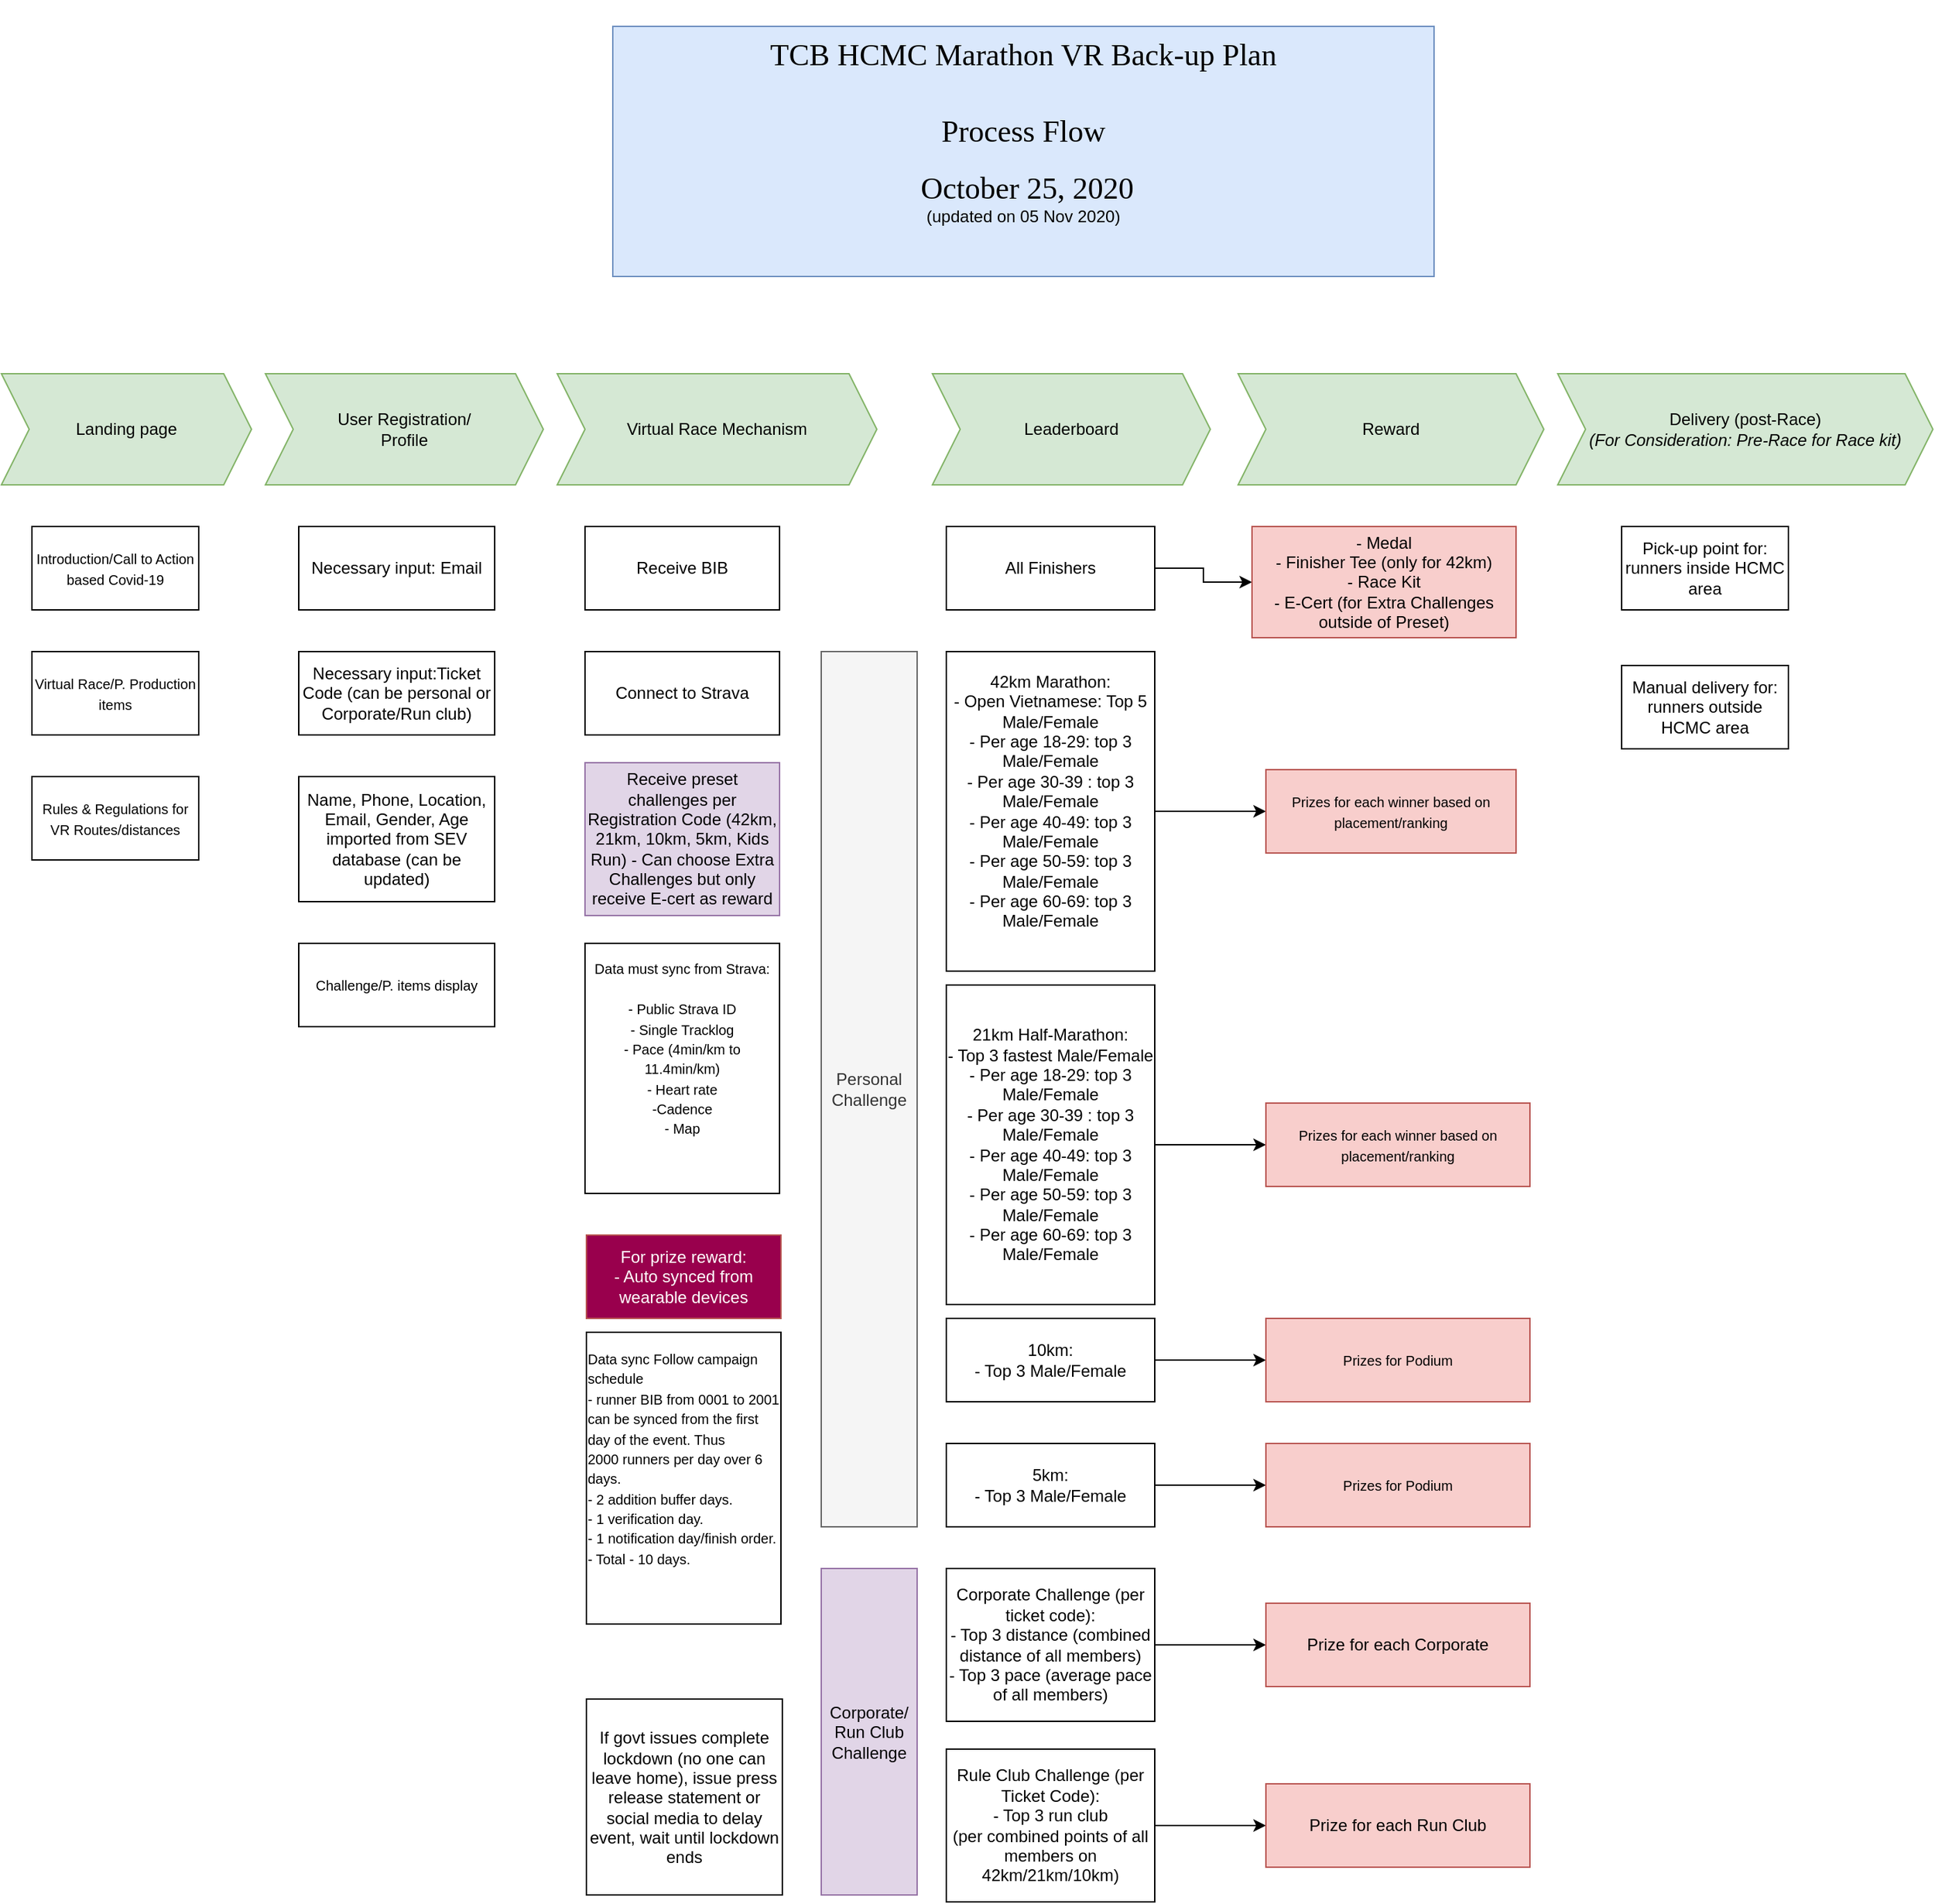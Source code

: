 <mxfile version="13.9.1" type="github">
  <diagram id="C5RBs43oDa-KdzZeNtuy" name="SEV VR ">
    <mxGraphModel dx="1038" dy="615" grid="1" gridSize="10" guides="1" tooltips="1" connect="1" arrows="1" fold="1" page="1" pageScale="1" pageWidth="827" pageHeight="1169" math="0" shadow="0">
      <root>
        <mxCell id="WIyWlLk6GJQsqaUBKTNV-0" />
        <mxCell id="WIyWlLk6GJQsqaUBKTNV-1" parent="WIyWlLk6GJQsqaUBKTNV-0" />
        <mxCell id="oHbhuXtI6-rKNKKMC2HJ-0" value="&lt;div&gt;&lt;font style=&quot;font-size: 22px ; font-family: &amp;#34;verdana&amp;#34; ; color: #000000 ; direction: ltr ; letter-spacing: 0px ; line-height: 120% ; opacity: 1&quot;&gt;&lt;br&gt;&lt;/font&gt;&lt;/div&gt;&lt;div&gt;&lt;font style=&quot;font-size: 22px ; font-family: &amp;#34;verdana&amp;#34; ; color: #000000 ; direction: ltr ; letter-spacing: 0px ; line-height: 120% ; opacity: 1&quot;&gt;TCB HCMC Marathon VR Back-up Plan &lt;/font&gt;&lt;/div&gt;&lt;div&gt;&lt;br&gt;&lt;/div&gt;&lt;div&gt;&lt;br&gt;&lt;/div&gt;&lt;font style=&quot;font-size: 22px ; font-family: &amp;#34;verdana&amp;#34; ; color: #000000 ; direction: ltr ; letter-spacing: 0px ; line-height: 120% ; opacity: 1&quot;&gt;Process Flow&lt;/font&gt;&lt;font style=&quot;font-size: 22px ; font-family: &amp;#34;helvetica&amp;#34; ; color: #000000 ; direction: ltr ; letter-spacing: 0px ; line-height: 120% ; opacity: 1&quot;&gt;&lt;br&gt;&lt;/font&gt;&lt;font style=&quot;font-size: 10px ; font-family: &amp;#34;helvetica&amp;#34; ; color: #000000 ; direction: ltr ; letter-spacing: 0px ; line-height: 120% ; opacity: 1&quot;&gt;&lt;br&gt;&lt;/font&gt;&lt;div&gt;&lt;font style=&quot;font-size: 22px ; font-family: &amp;#34;verdana&amp;#34; ; color: #000000 ; direction: ltr ; letter-spacing: 0px ; line-height: 120% ; opacity: 1&quot;&gt;&amp;nbsp;October 25, 2020&lt;br&gt;&lt;/font&gt;&lt;/div&gt;&lt;div&gt;(updated on 05 Nov 2020)&lt;br&gt;&lt;/div&gt;&lt;font style=&quot;font-size: 22px ; font-family: &amp;#34;helvetica&amp;#34; ; color: #000000 ; direction: ltr ; letter-spacing: 0px ; line-height: 120% ; opacity: 1&quot;&gt;&lt;br&gt;&lt;/font&gt;&lt;font style=&quot;font-size: 10px ; font-family: &amp;#34;helvetica&amp;#34; ; color: #000000 ; direction: ltr ; letter-spacing: 0px ; line-height: 120% ; opacity: 1&quot;&gt;&lt;br&gt;&lt;br&gt;&lt;/font&gt;" style="rounded=0;whiteSpace=wrap;html=1;fillColor=#dae8fc;strokeColor=#6c8ebf;" parent="WIyWlLk6GJQsqaUBKTNV-1" vertex="1">
          <mxGeometry x="440" y="60" width="591" height="180" as="geometry" />
        </mxCell>
        <mxCell id="oHbhuXtI6-rKNKKMC2HJ-32" value="Landing page" style="shape=step;perimeter=stepPerimeter;whiteSpace=wrap;html=1;fixedSize=1;fillColor=#d5e8d4;strokeColor=#82b366;" parent="WIyWlLk6GJQsqaUBKTNV-1" vertex="1">
          <mxGeometry y="310" width="180" height="80" as="geometry" />
        </mxCell>
        <mxCell id="oHbhuXtI6-rKNKKMC2HJ-33" value="&lt;div&gt;User Registration/&lt;/div&gt;&lt;div&gt;Profile&lt;/div&gt;" style="shape=step;perimeter=stepPerimeter;whiteSpace=wrap;html=1;fixedSize=1;fillColor=#d5e8d4;strokeColor=#82b366;" parent="WIyWlLk6GJQsqaUBKTNV-1" vertex="1">
          <mxGeometry x="190" y="310" width="200" height="80" as="geometry" />
        </mxCell>
        <mxCell id="oHbhuXtI6-rKNKKMC2HJ-34" value="Virtual Race Mechanism" style="shape=step;perimeter=stepPerimeter;whiteSpace=wrap;html=1;fixedSize=1;fillColor=#d5e8d4;strokeColor=#82b366;" parent="WIyWlLk6GJQsqaUBKTNV-1" vertex="1">
          <mxGeometry x="400" y="310" width="230" height="80" as="geometry" />
        </mxCell>
        <mxCell id="oHbhuXtI6-rKNKKMC2HJ-35" value="Reward" style="shape=step;perimeter=stepPerimeter;whiteSpace=wrap;html=1;fixedSize=1;fillColor=#d5e8d4;strokeColor=#82b366;" parent="WIyWlLk6GJQsqaUBKTNV-1" vertex="1">
          <mxGeometry x="890" y="310" width="220" height="80" as="geometry" />
        </mxCell>
        <mxCell id="oHbhuXtI6-rKNKKMC2HJ-37" value="&lt;font style=&quot;font-size: 10px ; font-family: &amp;#34;helvetica&amp;#34; ; color: #000000 ; direction: ltr ; letter-spacing: 0px ; line-height: 120% ; opacity: 1&quot;&gt;Introduction/Call to Action based Covid-19&lt;/font&gt;" style="rounded=0;whiteSpace=wrap;html=1;" parent="WIyWlLk6GJQsqaUBKTNV-1" vertex="1">
          <mxGeometry x="22" y="420" width="120" height="60" as="geometry" />
        </mxCell>
        <mxCell id="oHbhuXtI6-rKNKKMC2HJ-38" value="&lt;font style=&quot;font-size: 10px ; font-family: &amp;#34;helvetica&amp;#34; ; color: #000000 ; direction: ltr ; letter-spacing: 0px ; line-height: 120% ; opacity: 1&quot;&gt;Rules &amp;amp; Regulations for VR Routes/distances&lt;/font&gt;" style="rounded=0;whiteSpace=wrap;html=1;" parent="WIyWlLk6GJQsqaUBKTNV-1" vertex="1">
          <mxGeometry x="22" y="600" width="120" height="60" as="geometry" />
        </mxCell>
        <mxCell id="oHbhuXtI6-rKNKKMC2HJ-39" value="&lt;font style=&quot;font-size: 10px ; font-family: &amp;#34;helvetica&amp;#34; ; color: #000000 ; direction: ltr ; letter-spacing: 0px ; line-height: 120% ; opacity: 1&quot;&gt;Virtual Race/P. Production items&lt;/font&gt;" style="rounded=0;whiteSpace=wrap;html=1;" parent="WIyWlLk6GJQsqaUBKTNV-1" vertex="1">
          <mxGeometry x="22" y="510" width="120" height="60" as="geometry" />
        </mxCell>
        <mxCell id="oHbhuXtI6-rKNKKMC2HJ-40" value="Necessary input:Ticket Code (can be personal or Corporate/Run club)" style="whiteSpace=wrap;html=1;" parent="WIyWlLk6GJQsqaUBKTNV-1" vertex="1">
          <mxGeometry x="214" y="510" width="141" height="60" as="geometry" />
        </mxCell>
        <mxCell id="oHbhuXtI6-rKNKKMC2HJ-42" value="Necessary input: Email" style="rounded=0;whiteSpace=wrap;html=1;" parent="WIyWlLk6GJQsqaUBKTNV-1" vertex="1">
          <mxGeometry x="214" y="420" width="141" height="60" as="geometry" />
        </mxCell>
        <mxCell id="oHbhuXtI6-rKNKKMC2HJ-44" value="Receive BIB" style="rounded=0;whiteSpace=wrap;html=1;" parent="WIyWlLk6GJQsqaUBKTNV-1" vertex="1">
          <mxGeometry x="420" y="420" width="140" height="60" as="geometry" />
        </mxCell>
        <mxCell id="oHbhuXtI6-rKNKKMC2HJ-45" value="&lt;div&gt;Receive preset challenges per Registration Code (42km, 21km, 10km, 5km, Kids Run) - Can choose Extra Challenges but only receive E-cert as reward&lt;br&gt;&lt;/div&gt;" style="rounded=0;whiteSpace=wrap;html=1;fillColor=#e1d5e7;strokeColor=#9673a6;" parent="WIyWlLk6GJQsqaUBKTNV-1" vertex="1">
          <mxGeometry x="420" y="590" width="140" height="110" as="geometry" />
        </mxCell>
        <mxCell id="oHbhuXtI6-rKNKKMC2HJ-46" value="&lt;font style=&quot;font-size: 10px ; font-family: &amp;#34;helvetica&amp;#34; ; color: #000000 ; direction: ltr ; letter-spacing: 0px ; line-height: 120% ; opacity: 1&quot;&gt;Data must sync from Strava: &lt;br&gt;&lt;/font&gt;&lt;font style=&quot;font-size: 10px ; font-family: &amp;#34;helvetica&amp;#34; ; color: #000000 ; direction: ltr ; letter-spacing: 0px ; line-height: 120% ; opacity: 1&quot;&gt;&lt;br&gt;&lt;/font&gt;&lt;font style=&quot;font-size: 10px ; font-family: &amp;#34;helvetica&amp;#34; ; color: #000000 ; direction: ltr ; letter-spacing: 0px ; line-height: 120% ; opacity: 1&quot;&gt;- Public Strava ID&lt;/font&gt;&lt;font style=&quot;font-size: 10px ; font-family: &amp;#34;helvetica&amp;#34; ; color: #000000 ; direction: ltr ; letter-spacing: 0px ; line-height: 120% ; opacity: 1&quot;&gt;&lt;br&gt;&lt;/font&gt;&lt;font style=&quot;font-size: 10px ; font-family: &amp;#34;helvetica&amp;#34; ; color: #000000 ; direction: ltr ; letter-spacing: 0px ; line-height: 120% ; opacity: 1&quot;&gt;- Single Tracklog&lt;/font&gt;&lt;font style=&quot;font-size: 10px ; font-family: &amp;#34;helvetica&amp;#34; ; color: #000000 ; direction: ltr ; letter-spacing: 0px ; line-height: 120% ; opacity: 1&quot;&gt;&lt;br&gt;&lt;/font&gt;&lt;div&gt;&lt;font style=&quot;font-size: 10px ; font-family: &amp;#34;helvetica&amp;#34; ; color: #000000 ; direction: ltr ; letter-spacing: 0px ; line-height: 120% ; opacity: 1&quot;&gt;- Pace (4min/km to 11.4min/km)&lt;/font&gt;&lt;font style=&quot;font-size: 10px ; font-family: &amp;#34;helvetica&amp;#34; ; color: #000000 ; direction: ltr ; letter-spacing: 0px ; line-height: 120% ; opacity: 1&quot;&gt;&lt;br&gt;&lt;/font&gt;&lt;/div&gt;&lt;font style=&quot;font-size: 10px ; font-family: &amp;#34;helvetica&amp;#34; ; color: #000000 ; direction: ltr ; letter-spacing: 0px ; line-height: 120% ; opacity: 1&quot;&gt;- Heart rate&lt;/font&gt;&lt;font style=&quot;font-size: 10px ; font-family: &amp;#34;helvetica&amp;#34; ; color: #000000 ; direction: ltr ; letter-spacing: 0px ; line-height: 120% ; opacity: 1&quot;&gt;&lt;br&gt;&lt;/font&gt;&lt;font style=&quot;font-size: 10px ; font-family: &amp;#34;helvetica&amp;#34; ; color: #000000 ; direction: ltr ; letter-spacing: 0px ; line-height: 120% ; opacity: 1&quot;&gt;-Cadence&lt;/font&gt;&lt;font style=&quot;font-size: 10px ; font-family: &amp;#34;helvetica&amp;#34; ; color: #000000 ; direction: ltr ; letter-spacing: 0px ; line-height: 120% ; opacity: 1&quot;&gt;&lt;br&gt;&lt;/font&gt;&lt;font style=&quot;font-size: 10px ; font-family: &amp;#34;helvetica&amp;#34; ; color: #000000 ; direction: ltr ; letter-spacing: 0px ; line-height: 120% ; opacity: 1&quot;&gt;- Map&lt;br&gt;&lt;/font&gt;&lt;font style=&quot;font-size: 10px ; font-family: &amp;#34;helvetica&amp;#34; ; color: #000000 ; direction: ltr ; letter-spacing: 0px ; line-height: 120% ; opacity: 1&quot;&gt;&lt;br&gt;&lt;br&gt;&lt;/font&gt;" style="rounded=0;whiteSpace=wrap;html=1;" parent="WIyWlLk6GJQsqaUBKTNV-1" vertex="1">
          <mxGeometry x="420" y="720" width="140" height="180" as="geometry" />
        </mxCell>
        <mxCell id="oHbhuXtI6-rKNKKMC2HJ-47" value="&lt;div&gt;For prize reward:&lt;/div&gt;&lt;div&gt;- Auto synced from wearable devices&lt;br&gt;&lt;/div&gt;" style="rounded=0;whiteSpace=wrap;html=1;strokeColor=#b85450;fillColor=#99004D;fontColor=#FFFFFF;" parent="WIyWlLk6GJQsqaUBKTNV-1" vertex="1">
          <mxGeometry x="421" y="930" width="140" height="60" as="geometry" />
        </mxCell>
        <mxCell id="oHbhuXtI6-rKNKKMC2HJ-48" value="Name, Phone, Location, Email, Gender, Age imported from SEV database (can be updated)" style="whiteSpace=wrap;html=1;" parent="WIyWlLk6GJQsqaUBKTNV-1" vertex="1">
          <mxGeometry x="214" y="600" width="141" height="90" as="geometry" />
        </mxCell>
        <mxCell id="oHbhuXtI6-rKNKKMC2HJ-52" value="Connect to Strava" style="rounded=0;whiteSpace=wrap;html=1;" parent="WIyWlLk6GJQsqaUBKTNV-1" vertex="1">
          <mxGeometry x="420" y="510" width="140" height="60" as="geometry" />
        </mxCell>
        <mxCell id="oHbhuXtI6-rKNKKMC2HJ-53" value="Leaderboard" style="shape=step;perimeter=stepPerimeter;whiteSpace=wrap;html=1;fixedSize=1;fillColor=#d5e8d4;strokeColor=#82b366;" parent="WIyWlLk6GJQsqaUBKTNV-1" vertex="1">
          <mxGeometry x="670" y="310" width="200" height="80" as="geometry" />
        </mxCell>
        <mxCell id="oHbhuXtI6-rKNKKMC2HJ-82" style="edgeStyle=orthogonalEdgeStyle;rounded=0;orthogonalLoop=1;jettySize=auto;html=1;exitX=1;exitY=0.5;exitDx=0;exitDy=0;" parent="WIyWlLk6GJQsqaUBKTNV-1" source="oHbhuXtI6-rKNKKMC2HJ-54" target="oHbhuXtI6-rKNKKMC2HJ-74" edge="1">
          <mxGeometry relative="1" as="geometry" />
        </mxCell>
        <mxCell id="oHbhuXtI6-rKNKKMC2HJ-54" value="All Finishers" style="rounded=0;whiteSpace=wrap;html=1;" parent="WIyWlLk6GJQsqaUBKTNV-1" vertex="1">
          <mxGeometry x="680" y="420" width="150" height="60" as="geometry" />
        </mxCell>
        <mxCell id="oHbhuXtI6-rKNKKMC2HJ-83" style="edgeStyle=orthogonalEdgeStyle;rounded=0;orthogonalLoop=1;jettySize=auto;html=1;exitX=1;exitY=0.5;exitDx=0;exitDy=0;entryX=0;entryY=0.5;entryDx=0;entryDy=0;" parent="WIyWlLk6GJQsqaUBKTNV-1" source="oHbhuXtI6-rKNKKMC2HJ-56" target="oHbhuXtI6-rKNKKMC2HJ-76" edge="1">
          <mxGeometry relative="1" as="geometry" />
        </mxCell>
        <mxCell id="oHbhuXtI6-rKNKKMC2HJ-56" value="&lt;div&gt;42km Marathon:&lt;/div&gt;&lt;div&gt;- Open Vietnamese: Top 5 Male/Female&lt;/div&gt;&lt;div&gt;- Per age 18-29: top 3 Male/Female&lt;/div&gt;&lt;div&gt;- Per age 30-39 : top 3 Male/Female&lt;/div&gt;&lt;div&gt;- Per age 40-49: top 3 Male/Female&lt;/div&gt;&lt;div&gt;- Per age 50-59: top 3 Male/Female&lt;/div&gt;&lt;div&gt;- Per age 60-69: top 3 Male/Female&lt;br&gt;&lt;/div&gt;&lt;div&gt;&lt;br&gt;&lt;/div&gt;" style="rounded=0;whiteSpace=wrap;html=1;" parent="WIyWlLk6GJQsqaUBKTNV-1" vertex="1">
          <mxGeometry x="680" y="510" width="150" height="230" as="geometry" />
        </mxCell>
        <mxCell id="oHbhuXtI6-rKNKKMC2HJ-84" style="edgeStyle=orthogonalEdgeStyle;rounded=0;orthogonalLoop=1;jettySize=auto;html=1;entryX=0;entryY=0.5;entryDx=0;entryDy=0;" parent="WIyWlLk6GJQsqaUBKTNV-1" source="oHbhuXtI6-rKNKKMC2HJ-57" target="oHbhuXtI6-rKNKKMC2HJ-77" edge="1">
          <mxGeometry relative="1" as="geometry" />
        </mxCell>
        <mxCell id="oHbhuXtI6-rKNKKMC2HJ-57" value="&lt;div&gt;21km Half-Marathon:&lt;/div&gt;&lt;div&gt;- Top 3 fastest Male/Female&lt;/div&gt;&lt;div&gt;- Per age 18-29: top 3 Male/Female&lt;/div&gt;&lt;div&gt;- Per age 30-39 : top 3 Male/Female&lt;/div&gt;&lt;div&gt;- Per age 40-49: top 3 Male/Female&lt;/div&gt;&lt;div&gt;- Per age 50-59: top 3 Male/Female&lt;/div&gt;- Per age 60-69: top 3 Male/Female" style="rounded=0;whiteSpace=wrap;html=1;" parent="WIyWlLk6GJQsqaUBKTNV-1" vertex="1">
          <mxGeometry x="680" y="750" width="150" height="230" as="geometry" />
        </mxCell>
        <mxCell id="oHbhuXtI6-rKNKKMC2HJ-59" value="&lt;font style=&quot;font-size: 10px ; font-family: &amp;#34;helvetica&amp;#34; ; color: #000000 ; direction: ltr ; letter-spacing: 0px ; line-height: 120% ; opacity: 1&quot;&gt;Challenge/P. items display&lt;/font&gt;" style="rounded=0;whiteSpace=wrap;html=1;" parent="WIyWlLk6GJQsqaUBKTNV-1" vertex="1">
          <mxGeometry x="214" y="720" width="141" height="60" as="geometry" />
        </mxCell>
        <mxCell id="oHbhuXtI6-rKNKKMC2HJ-61" value="&lt;div align=&quot;left&quot;&gt;&lt;font style=&quot;font-size: 10px ; font-family: &amp;#34;helvetica&amp;#34; ; color: #000000 ; direction: ltr ; letter-spacing: 0px ; line-height: 120% ; opacity: 1&quot;&gt;Data sync Follow campaign schedule&amp;nbsp;&lt;/font&gt;&lt;/div&gt;&lt;div align=&quot;left&quot;&gt;&lt;font style=&quot;font-size: 10px ; font-family: &amp;#34;helvetica&amp;#34; ; color: #000000 ; direction: ltr ; letter-spacing: 0px ; line-height: 120% ; opacity: 1&quot;&gt;- runner&lt;/font&gt;&lt;font style=&quot;font-size: 10px ; font-family: &amp;#34;helvetica&amp;#34; ; color: #000000 ; direction: ltr ; letter-spacing: 0px ; line-height: 120% ; opacity: 1&quot;&gt; BIB from 0001 to 2001 can be synced from the first day of the event. Thus &lt;/font&gt;&lt;br&gt;&lt;font style=&quot;font-size: 10px ; font-family: &amp;#34;helvetica&amp;#34; ; color: #000000 ; direction: ltr ; letter-spacing: 0px ; line-height: 120% ; opacity: 1&quot;&gt;2000 runners per day over 6 days. &lt;br&gt;&lt;/font&gt;&lt;/div&gt;&lt;div align=&quot;left&quot;&gt;&lt;font style=&quot;font-size: 10px ; font-family: &amp;#34;helvetica&amp;#34; ; color: #000000 ; direction: ltr ; letter-spacing: 0px ; line-height: 120% ; opacity: 1&quot;&gt;- 2 addition buffer days.&lt;/font&gt;&lt;/div&gt;&lt;div align=&quot;left&quot;&gt;&lt;font style=&quot;font-size: 10px ; font-family: &amp;#34;helvetica&amp;#34; ; color: #000000 ; direction: ltr ; letter-spacing: 0px ; line-height: 120% ; opacity: 1&quot;&gt;- 1 verification day. &lt;br&gt;&lt;/font&gt;&lt;/div&gt;&lt;div align=&quot;left&quot;&gt;&lt;font style=&quot;font-size: 10px ; font-family: &amp;#34;helvetica&amp;#34; ; color: #000000 ; direction: ltr ; letter-spacing: 0px ; line-height: 120% ; opacity: 1&quot;&gt;- 1 &lt;/font&gt;&lt;font style=&quot;font-size: 10px ; font-family: &amp;#34;helvetica&amp;#34; ; color: #000000 ; direction: ltr ; letter-spacing: 0px ; line-height: 120% ; opacity: 1&quot;&gt;notification day/finish order. &lt;br&gt;&lt;/font&gt;&lt;/div&gt;&lt;div align=&quot;left&quot;&gt;&lt;font style=&quot;font-size: 10px ; font-family: &amp;#34;helvetica&amp;#34; ; color: #000000 ; direction: ltr ; letter-spacing: 0px ; line-height: 120% ; opacity: 1&quot;&gt;- Total - 10 days.&lt;/font&gt;&lt;br&gt;&lt;/div&gt;&lt;font style=&quot;font-size: 10px ; font-family: &amp;#34;helvetica&amp;#34; ; color: #000000 ; direction: ltr ; letter-spacing: 0px ; line-height: 120% ; opacity: 1&quot;&gt;&lt;br&gt;&lt;br&gt;&lt;/font&gt;" style="rounded=0;whiteSpace=wrap;html=1;" parent="WIyWlLk6GJQsqaUBKTNV-1" vertex="1">
          <mxGeometry x="421" y="1000" width="140" height="210" as="geometry" />
        </mxCell>
        <mxCell id="oHbhuXtI6-rKNKKMC2HJ-85" style="edgeStyle=orthogonalEdgeStyle;rounded=0;orthogonalLoop=1;jettySize=auto;html=1;exitX=1;exitY=0.5;exitDx=0;exitDy=0;entryX=0;entryY=0.5;entryDx=0;entryDy=0;" parent="WIyWlLk6GJQsqaUBKTNV-1" source="oHbhuXtI6-rKNKKMC2HJ-64" target="oHbhuXtI6-rKNKKMC2HJ-78" edge="1">
          <mxGeometry relative="1" as="geometry" />
        </mxCell>
        <mxCell id="oHbhuXtI6-rKNKKMC2HJ-64" value="&lt;div&gt;10km: &lt;br&gt;&lt;/div&gt;&lt;div&gt;- Top 3 Male/Female&lt;br&gt;&lt;/div&gt;" style="rounded=0;whiteSpace=wrap;html=1;" parent="WIyWlLk6GJQsqaUBKTNV-1" vertex="1">
          <mxGeometry x="680" y="990" width="150" height="60" as="geometry" />
        </mxCell>
        <mxCell id="oHbhuXtI6-rKNKKMC2HJ-86" style="edgeStyle=orthogonalEdgeStyle;rounded=0;orthogonalLoop=1;jettySize=auto;html=1;exitX=1;exitY=0.5;exitDx=0;exitDy=0;" parent="WIyWlLk6GJQsqaUBKTNV-1" source="oHbhuXtI6-rKNKKMC2HJ-66" target="oHbhuXtI6-rKNKKMC2HJ-79" edge="1">
          <mxGeometry relative="1" as="geometry" />
        </mxCell>
        <mxCell id="oHbhuXtI6-rKNKKMC2HJ-66" value="&lt;div&gt;5km:&lt;/div&gt;&lt;div&gt;- Top 3 Male/Female&lt;br&gt;&lt;/div&gt;" style="rounded=0;whiteSpace=wrap;html=1;" parent="WIyWlLk6GJQsqaUBKTNV-1" vertex="1">
          <mxGeometry x="680" y="1080" width="150" height="60" as="geometry" />
        </mxCell>
        <mxCell id="oHbhuXtI6-rKNKKMC2HJ-87" style="edgeStyle=orthogonalEdgeStyle;rounded=0;orthogonalLoop=1;jettySize=auto;html=1;" parent="WIyWlLk6GJQsqaUBKTNV-1" source="oHbhuXtI6-rKNKKMC2HJ-67" target="oHbhuXtI6-rKNKKMC2HJ-80" edge="1">
          <mxGeometry relative="1" as="geometry" />
        </mxCell>
        <mxCell id="oHbhuXtI6-rKNKKMC2HJ-67" value="&lt;div&gt;Corporate Challenge (per ticket code):&lt;/div&gt;&lt;div&gt;- Top 3 distance (combined distance of all members)&lt;br&gt;&lt;/div&gt;&lt;div&gt;- Top 3 pace (average pace of all members)&lt;br&gt;&lt;/div&gt;" style="rounded=0;whiteSpace=wrap;html=1;" parent="WIyWlLk6GJQsqaUBKTNV-1" vertex="1">
          <mxGeometry x="680" y="1170" width="150" height="110" as="geometry" />
        </mxCell>
        <mxCell id="oHbhuXtI6-rKNKKMC2HJ-88" style="edgeStyle=orthogonalEdgeStyle;rounded=0;orthogonalLoop=1;jettySize=auto;html=1;exitX=1;exitY=0.5;exitDx=0;exitDy=0;" parent="WIyWlLk6GJQsqaUBKTNV-1" source="oHbhuXtI6-rKNKKMC2HJ-69" target="oHbhuXtI6-rKNKKMC2HJ-81" edge="1">
          <mxGeometry relative="1" as="geometry" />
        </mxCell>
        <mxCell id="oHbhuXtI6-rKNKKMC2HJ-69" value="&lt;div&gt;Rule Club Challenge (per Ticket Code):&lt;/div&gt;&lt;div&gt;- Top 3 run club &lt;br&gt;&lt;/div&gt;(per combined points of all members on 42km/21km/10km)" style="rounded=0;whiteSpace=wrap;html=1;" parent="WIyWlLk6GJQsqaUBKTNV-1" vertex="1">
          <mxGeometry x="680" y="1300" width="150" height="110" as="geometry" />
        </mxCell>
        <mxCell id="oHbhuXtI6-rKNKKMC2HJ-74" value="&lt;div&gt;- Medal&lt;/div&gt;&lt;div&gt;- Finisher Tee (only for 42km)&lt;br&gt;&lt;/div&gt;&lt;div&gt;- Race Kit&lt;/div&gt;&lt;div&gt;- E-Cert (for Extra Challenges outside of Preset)&lt;br&gt;&lt;/div&gt;" style="whiteSpace=wrap;html=1;rounded=0;fillColor=#f8cecc;strokeColor=#b85450;" parent="WIyWlLk6GJQsqaUBKTNV-1" vertex="1">
          <mxGeometry x="900" y="420" width="190" height="80" as="geometry" />
        </mxCell>
        <mxCell id="oHbhuXtI6-rKNKKMC2HJ-76" value="&lt;font style=&quot;font-size: 10px ; font-family: &amp;#34;helvetica&amp;#34; ; color: #000000 ; direction: ltr ; letter-spacing: 0px ; line-height: 120% ; opacity: 1&quot;&gt;Prizes for each winner based on placement/ranking&lt;/font&gt;" style="whiteSpace=wrap;html=1;rounded=0;fillColor=#f8cecc;strokeColor=#b85450;" parent="WIyWlLk6GJQsqaUBKTNV-1" vertex="1">
          <mxGeometry x="910" y="595" width="180" height="60" as="geometry" />
        </mxCell>
        <mxCell id="oHbhuXtI6-rKNKKMC2HJ-77" value="&lt;font style=&quot;font-size: 10px ; font-family: &amp;#34;helvetica&amp;#34; ; color: #000000 ; direction: ltr ; letter-spacing: 0px ; line-height: 120% ; opacity: 1&quot;&gt;Prizes for each winner based on placement/ranking&lt;/font&gt;" style="whiteSpace=wrap;html=1;rounded=0;fillColor=#f8cecc;strokeColor=#b85450;" parent="WIyWlLk6GJQsqaUBKTNV-1" vertex="1">
          <mxGeometry x="910" y="835" width="190" height="60" as="geometry" />
        </mxCell>
        <mxCell id="oHbhuXtI6-rKNKKMC2HJ-78" value="&lt;font style=&quot;font-size: 10px ; font-family: &amp;#34;helvetica&amp;#34; ; color: #000000 ; direction: ltr ; letter-spacing: 0px ; line-height: 120% ; opacity: 1&quot;&gt;Prizes for Podium&lt;/font&gt;" style="whiteSpace=wrap;html=1;rounded=0;fillColor=#f8cecc;strokeColor=#b85450;" parent="WIyWlLk6GJQsqaUBKTNV-1" vertex="1">
          <mxGeometry x="910" y="990" width="190" height="60" as="geometry" />
        </mxCell>
        <mxCell id="oHbhuXtI6-rKNKKMC2HJ-79" value="&lt;font style=&quot;font-size: 10px ; font-family: &amp;#34;helvetica&amp;#34; ; color: #000000 ; direction: ltr ; letter-spacing: 0px ; line-height: 120% ; opacity: 1&quot;&gt;Prizes for Podium&lt;/font&gt;" style="whiteSpace=wrap;html=1;rounded=0;fillColor=#f8cecc;strokeColor=#b85450;" parent="WIyWlLk6GJQsqaUBKTNV-1" vertex="1">
          <mxGeometry x="910" y="1080" width="190" height="60" as="geometry" />
        </mxCell>
        <mxCell id="oHbhuXtI6-rKNKKMC2HJ-80" value="Prize for each Corporate" style="whiteSpace=wrap;html=1;rounded=0;fillColor=#f8cecc;strokeColor=#b85450;" parent="WIyWlLk6GJQsqaUBKTNV-1" vertex="1">
          <mxGeometry x="910" y="1195" width="190" height="60" as="geometry" />
        </mxCell>
        <mxCell id="oHbhuXtI6-rKNKKMC2HJ-81" value="Prize for each Run Club" style="whiteSpace=wrap;html=1;rounded=0;fillColor=#f8cecc;strokeColor=#b85450;" parent="WIyWlLk6GJQsqaUBKTNV-1" vertex="1">
          <mxGeometry x="910" y="1325" width="190" height="60" as="geometry" />
        </mxCell>
        <mxCell id="oHbhuXtI6-rKNKKMC2HJ-90" value="&lt;div&gt;Delivery (post-Race)&lt;/div&gt;&lt;div&gt;&lt;i&gt;(For Consideration: Pre-Race for Race kit)&lt;br&gt;&lt;/i&gt;&lt;/div&gt;" style="shape=step;perimeter=stepPerimeter;whiteSpace=wrap;html=1;fixedSize=1;fillColor=#d5e8d4;strokeColor=#82b366;" parent="WIyWlLk6GJQsqaUBKTNV-1" vertex="1">
          <mxGeometry x="1120" y="310" width="270" height="80" as="geometry" />
        </mxCell>
        <mxCell id="oHbhuXtI6-rKNKKMC2HJ-91" value="Pick-up point for: runners inside HCMC area" style="rounded=0;whiteSpace=wrap;html=1;" parent="WIyWlLk6GJQsqaUBKTNV-1" vertex="1">
          <mxGeometry x="1166" y="420" width="120" height="60" as="geometry" />
        </mxCell>
        <mxCell id="oHbhuXtI6-rKNKKMC2HJ-92" value="Manual delivery for: runners outside HCMC area" style="rounded=0;whiteSpace=wrap;html=1;" parent="WIyWlLk6GJQsqaUBKTNV-1" vertex="1">
          <mxGeometry x="1166" y="520" width="120" height="60" as="geometry" />
        </mxCell>
        <mxCell id="oHbhuXtI6-rKNKKMC2HJ-94" value="&lt;div&gt;Personal&lt;/div&gt;&lt;div&gt;Challenge&lt;br&gt;&lt;/div&gt;" style="rounded=0;whiteSpace=wrap;html=1;fillColor=#f5f5f5;strokeColor=#666666;fontColor=#333333;" parent="WIyWlLk6GJQsqaUBKTNV-1" vertex="1">
          <mxGeometry x="590" y="510" width="69" height="630" as="geometry" />
        </mxCell>
        <mxCell id="oHbhuXtI6-rKNKKMC2HJ-95" value="&lt;div&gt;Corporate/&lt;/div&gt;&lt;div&gt;Run Club&lt;/div&gt;&lt;div&gt;Challenge&lt;br&gt;&lt;/div&gt;" style="rounded=0;whiteSpace=wrap;html=1;fillColor=#e1d5e7;strokeColor=#9673a6;" parent="WIyWlLk6GJQsqaUBKTNV-1" vertex="1">
          <mxGeometry x="590" y="1170" width="69" height="235" as="geometry" />
        </mxCell>
        <mxCell id="h9k6uqgUYV9XV-FMcDaL-0" value="If govt issues complete lockdown (no one can leave home), issue press release statement or social media to delay event, wait until lockdown ends" style="whiteSpace=wrap;html=1;aspect=fixed;" parent="WIyWlLk6GJQsqaUBKTNV-1" vertex="1">
          <mxGeometry x="421" y="1264" width="141" height="141" as="geometry" />
        </mxCell>
      </root>
    </mxGraphModel>
  </diagram>
</mxfile>
